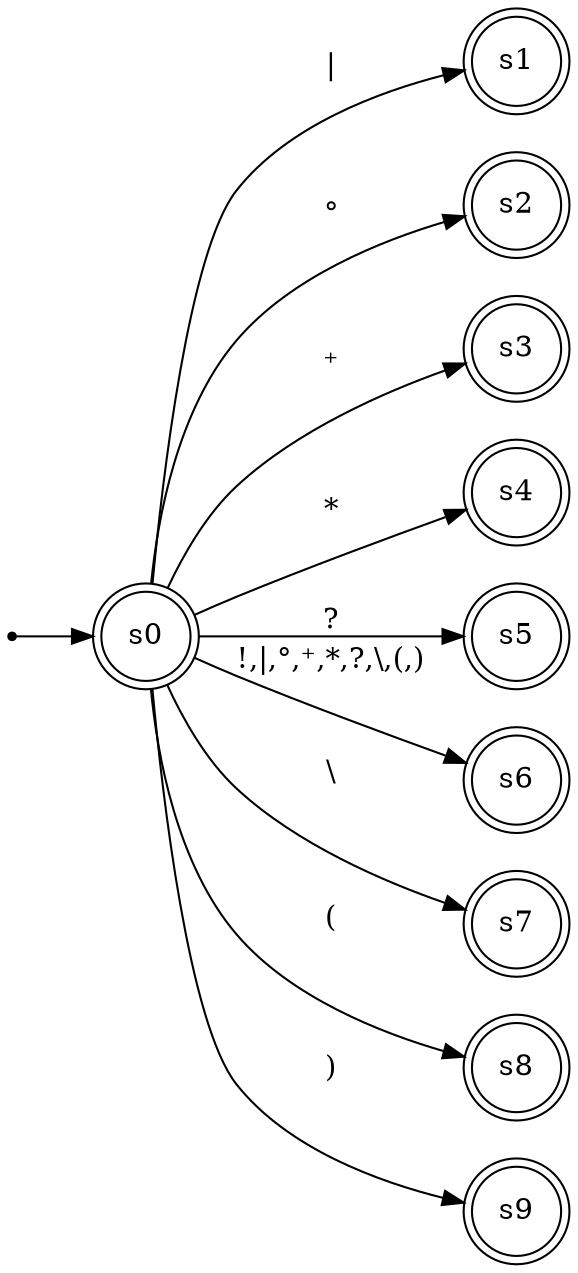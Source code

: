 digraph {
	graph [rankdir=LR]
	ini [shape=point]
	s0 [shape=doublecircle]
	ini -> s0
	s1 [shape=doublecircle]
	s2 [shape=doublecircle]
	s3 [shape=doublecircle]
	s4 [shape=doublecircle]
	s5 [shape=doublecircle]
	s6 [shape=doublecircle]
	s7 [shape=doublecircle]
	s8 [shape=doublecircle]
	s9 [shape=doublecircle]
	s0 -> s1 [label="\|"]
	s0 -> s2 [label="°"]
	s0 -> s3 [label="⁺"]
	s0 -> s4 [label="*"]
	s0 -> s5 [label="?"]
	s0 -> s6 [label="!,\|,°,⁺,*,?,\\,(,)"]
	s0 -> s7 [label="\\"]
	s0 -> s8 [label="("]
	s0 -> s9 [label=")"]
}
